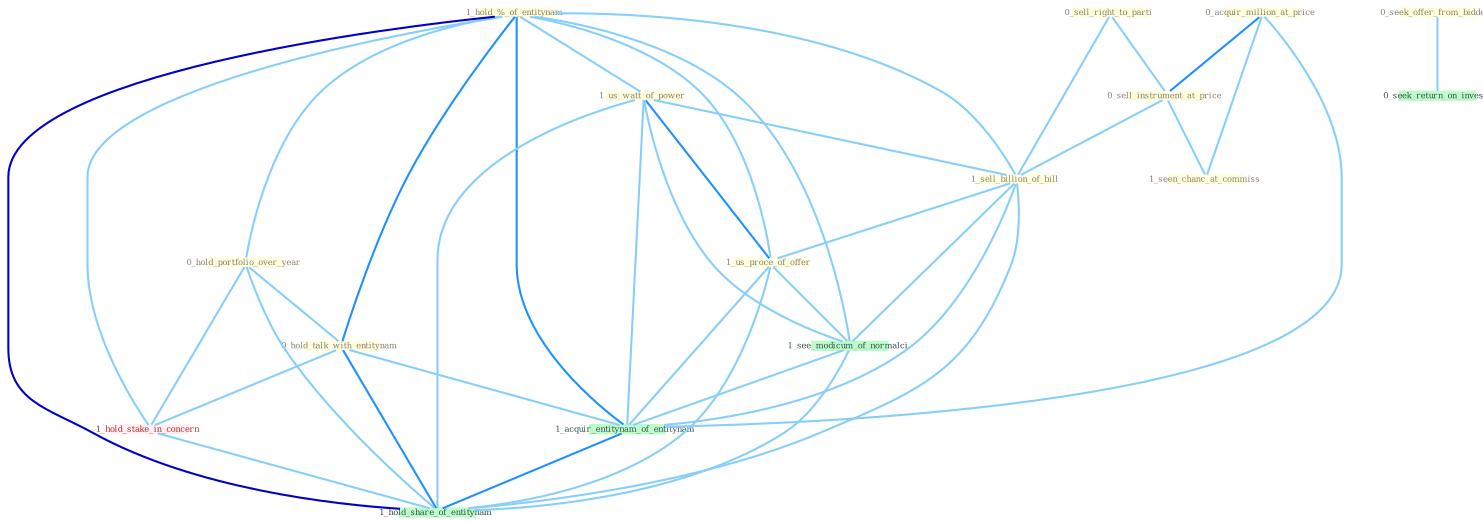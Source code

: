 Graph G{ 
    node
    [shape=polygon,style=filled,width=.5,height=.06,color="#BDFCC9",fixedsize=true,fontsize=4,
    fontcolor="#2f4f4f"];
    {node
    [color="#ffffe0", fontcolor="#8b7d6b"] "1_hold_%_of_entitynam " "1_us_watt_of_power " "0_acquir_million_at_price " "0_sell_right_to_parti " "0_hold_portfolio_over_year " "0_sell_instrument_at_price " "1_sell_billion_of_bill " "1_us_proce_of_offer " "1_seen_chanc_at_commiss " "0_hold_talk_with_entitynam " "0_seek_offer_from_bidder "}
{node [color="#fff0f5", fontcolor="#b22222"] "1_hold_stake_in_concern "}
edge [color="#B0E2FF"];

	"1_hold_%_of_entitynam " -- "1_us_watt_of_power " [w="1", color="#87cefa" ];
	"1_hold_%_of_entitynam " -- "0_hold_portfolio_over_year " [w="1", color="#87cefa" ];
	"1_hold_%_of_entitynam " -- "1_sell_billion_of_bill " [w="1", color="#87cefa" ];
	"1_hold_%_of_entitynam " -- "1_us_proce_of_offer " [w="1", color="#87cefa" ];
	"1_hold_%_of_entitynam " -- "0_hold_talk_with_entitynam " [w="2", color="#1e90ff" , len=0.8];
	"1_hold_%_of_entitynam " -- "1_hold_stake_in_concern " [w="1", color="#87cefa" ];
	"1_hold_%_of_entitynam " -- "1_see_modicum_of_normalci " [w="1", color="#87cefa" ];
	"1_hold_%_of_entitynam " -- "1_acquir_entitynam_of_entitynam " [w="2", color="#1e90ff" , len=0.8];
	"1_hold_%_of_entitynam " -- "1_hold_share_of_entitynam " [w="3", color="#0000cd" , len=0.6];
	"1_us_watt_of_power " -- "1_sell_billion_of_bill " [w="1", color="#87cefa" ];
	"1_us_watt_of_power " -- "1_us_proce_of_offer " [w="2", color="#1e90ff" , len=0.8];
	"1_us_watt_of_power " -- "1_see_modicum_of_normalci " [w="1", color="#87cefa" ];
	"1_us_watt_of_power " -- "1_acquir_entitynam_of_entitynam " [w="1", color="#87cefa" ];
	"1_us_watt_of_power " -- "1_hold_share_of_entitynam " [w="1", color="#87cefa" ];
	"0_acquir_million_at_price " -- "0_sell_instrument_at_price " [w="2", color="#1e90ff" , len=0.8];
	"0_acquir_million_at_price " -- "1_seen_chanc_at_commiss " [w="1", color="#87cefa" ];
	"0_acquir_million_at_price " -- "1_acquir_entitynam_of_entitynam " [w="1", color="#87cefa" ];
	"0_sell_right_to_parti " -- "0_sell_instrument_at_price " [w="1", color="#87cefa" ];
	"0_sell_right_to_parti " -- "1_sell_billion_of_bill " [w="1", color="#87cefa" ];
	"0_hold_portfolio_over_year " -- "0_hold_talk_with_entitynam " [w="1", color="#87cefa" ];
	"0_hold_portfolio_over_year " -- "1_hold_stake_in_concern " [w="1", color="#87cefa" ];
	"0_hold_portfolio_over_year " -- "1_hold_share_of_entitynam " [w="1", color="#87cefa" ];
	"0_sell_instrument_at_price " -- "1_sell_billion_of_bill " [w="1", color="#87cefa" ];
	"0_sell_instrument_at_price " -- "1_seen_chanc_at_commiss " [w="1", color="#87cefa" ];
	"1_sell_billion_of_bill " -- "1_us_proce_of_offer " [w="1", color="#87cefa" ];
	"1_sell_billion_of_bill " -- "1_see_modicum_of_normalci " [w="1", color="#87cefa" ];
	"1_sell_billion_of_bill " -- "1_acquir_entitynam_of_entitynam " [w="1", color="#87cefa" ];
	"1_sell_billion_of_bill " -- "1_hold_share_of_entitynam " [w="1", color="#87cefa" ];
	"1_us_proce_of_offer " -- "1_see_modicum_of_normalci " [w="1", color="#87cefa" ];
	"1_us_proce_of_offer " -- "1_acquir_entitynam_of_entitynam " [w="1", color="#87cefa" ];
	"1_us_proce_of_offer " -- "1_hold_share_of_entitynam " [w="1", color="#87cefa" ];
	"0_hold_talk_with_entitynam " -- "1_hold_stake_in_concern " [w="1", color="#87cefa" ];
	"0_hold_talk_with_entitynam " -- "1_acquir_entitynam_of_entitynam " [w="1", color="#87cefa" ];
	"0_hold_talk_with_entitynam " -- "1_hold_share_of_entitynam " [w="2", color="#1e90ff" , len=0.8];
	"0_seek_offer_from_bidder " -- "0_seek_return_on_invest " [w="1", color="#87cefa" ];
	"1_hold_stake_in_concern " -- "1_hold_share_of_entitynam " [w="1", color="#87cefa" ];
	"1_see_modicum_of_normalci " -- "1_acquir_entitynam_of_entitynam " [w="1", color="#87cefa" ];
	"1_see_modicum_of_normalci " -- "1_hold_share_of_entitynam " [w="1", color="#87cefa" ];
	"1_acquir_entitynam_of_entitynam " -- "1_hold_share_of_entitynam " [w="2", color="#1e90ff" , len=0.8];
}